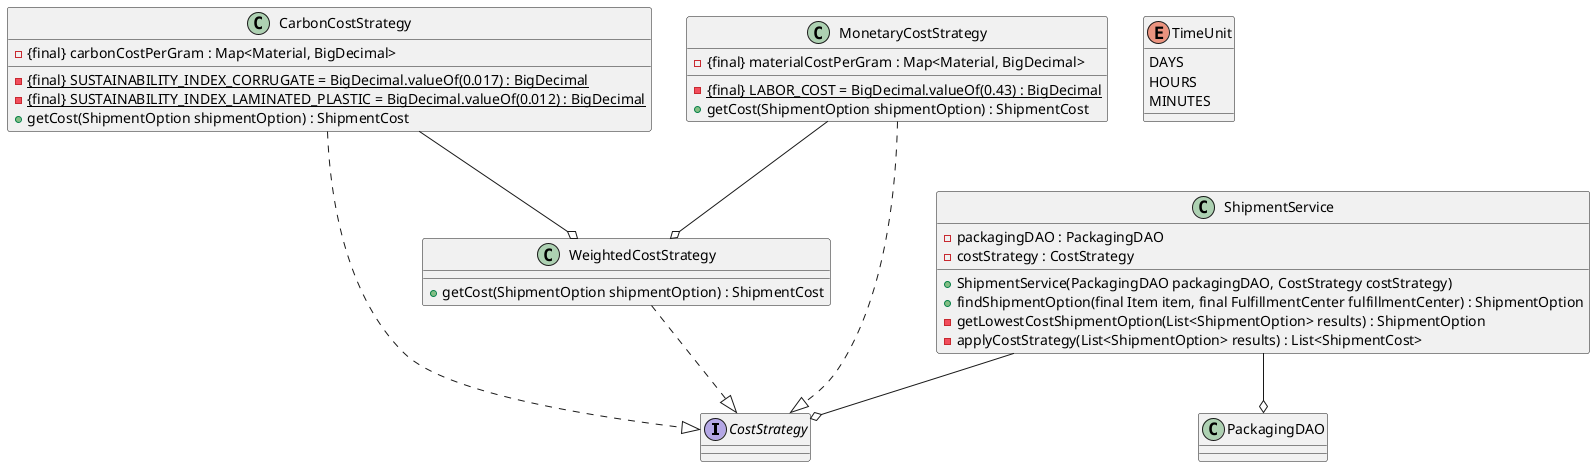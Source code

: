 @startuml
'https://plantuml.com/class-diagram

interface CostStrategy

ShipmentService --o PackagingDAO
ShipmentService --o CostStrategy
CarbonCostStrategy ..|> CostStrategy
MonetaryCostStrategy ..|> CostStrategy
WeightedCostStrategy ..|> CostStrategy
CarbonCostStrategy --o WeightedCostStrategy
MonetaryCostStrategy --o WeightedCostStrategy

class ShipmentService {
    - packagingDAO : PackagingDAO
    - costStrategy : CostStrategy

    + ShipmentService(PackagingDAO packagingDAO, CostStrategy costStrategy)
    + findShipmentOption(final Item item, final FulfillmentCenter fulfillmentCenter) : ShipmentOption
    - getLowestCostShipmentOption(List<ShipmentOption> results) : ShipmentOption
    - applyCostStrategy(List<ShipmentOption> results) : List<ShipmentCost>
}

class CarbonCostStrategy {
    - {static} {final} SUSTAINABILITY_INDEX_CORRUGATE = BigDecimal.valueOf(0.017) : BigDecimal
    - {static} {final} SUSTAINABILITY_INDEX_LAMINATED_PLASTIC = BigDecimal.valueOf(0.012) : BigDecimal
    - {final} carbonCostPerGram : Map<Material, BigDecimal>

    + getCost(ShipmentOption shipmentOption) : ShipmentCost
}

class MonetaryCostStrategy {
    - {static} {final} LABOR_COST = BigDecimal.valueOf(0.43) : BigDecimal
    - {final} materialCostPerGram : Map<Material, BigDecimal>

    + getCost(ShipmentOption shipmentOption) : ShipmentCost
}
class WeightedCostStrategy {

    + getCost(ShipmentOption shipmentOption) : ShipmentCost
}

enum TimeUnit {
DAYS
HOURS
MINUTES
}

@enduml